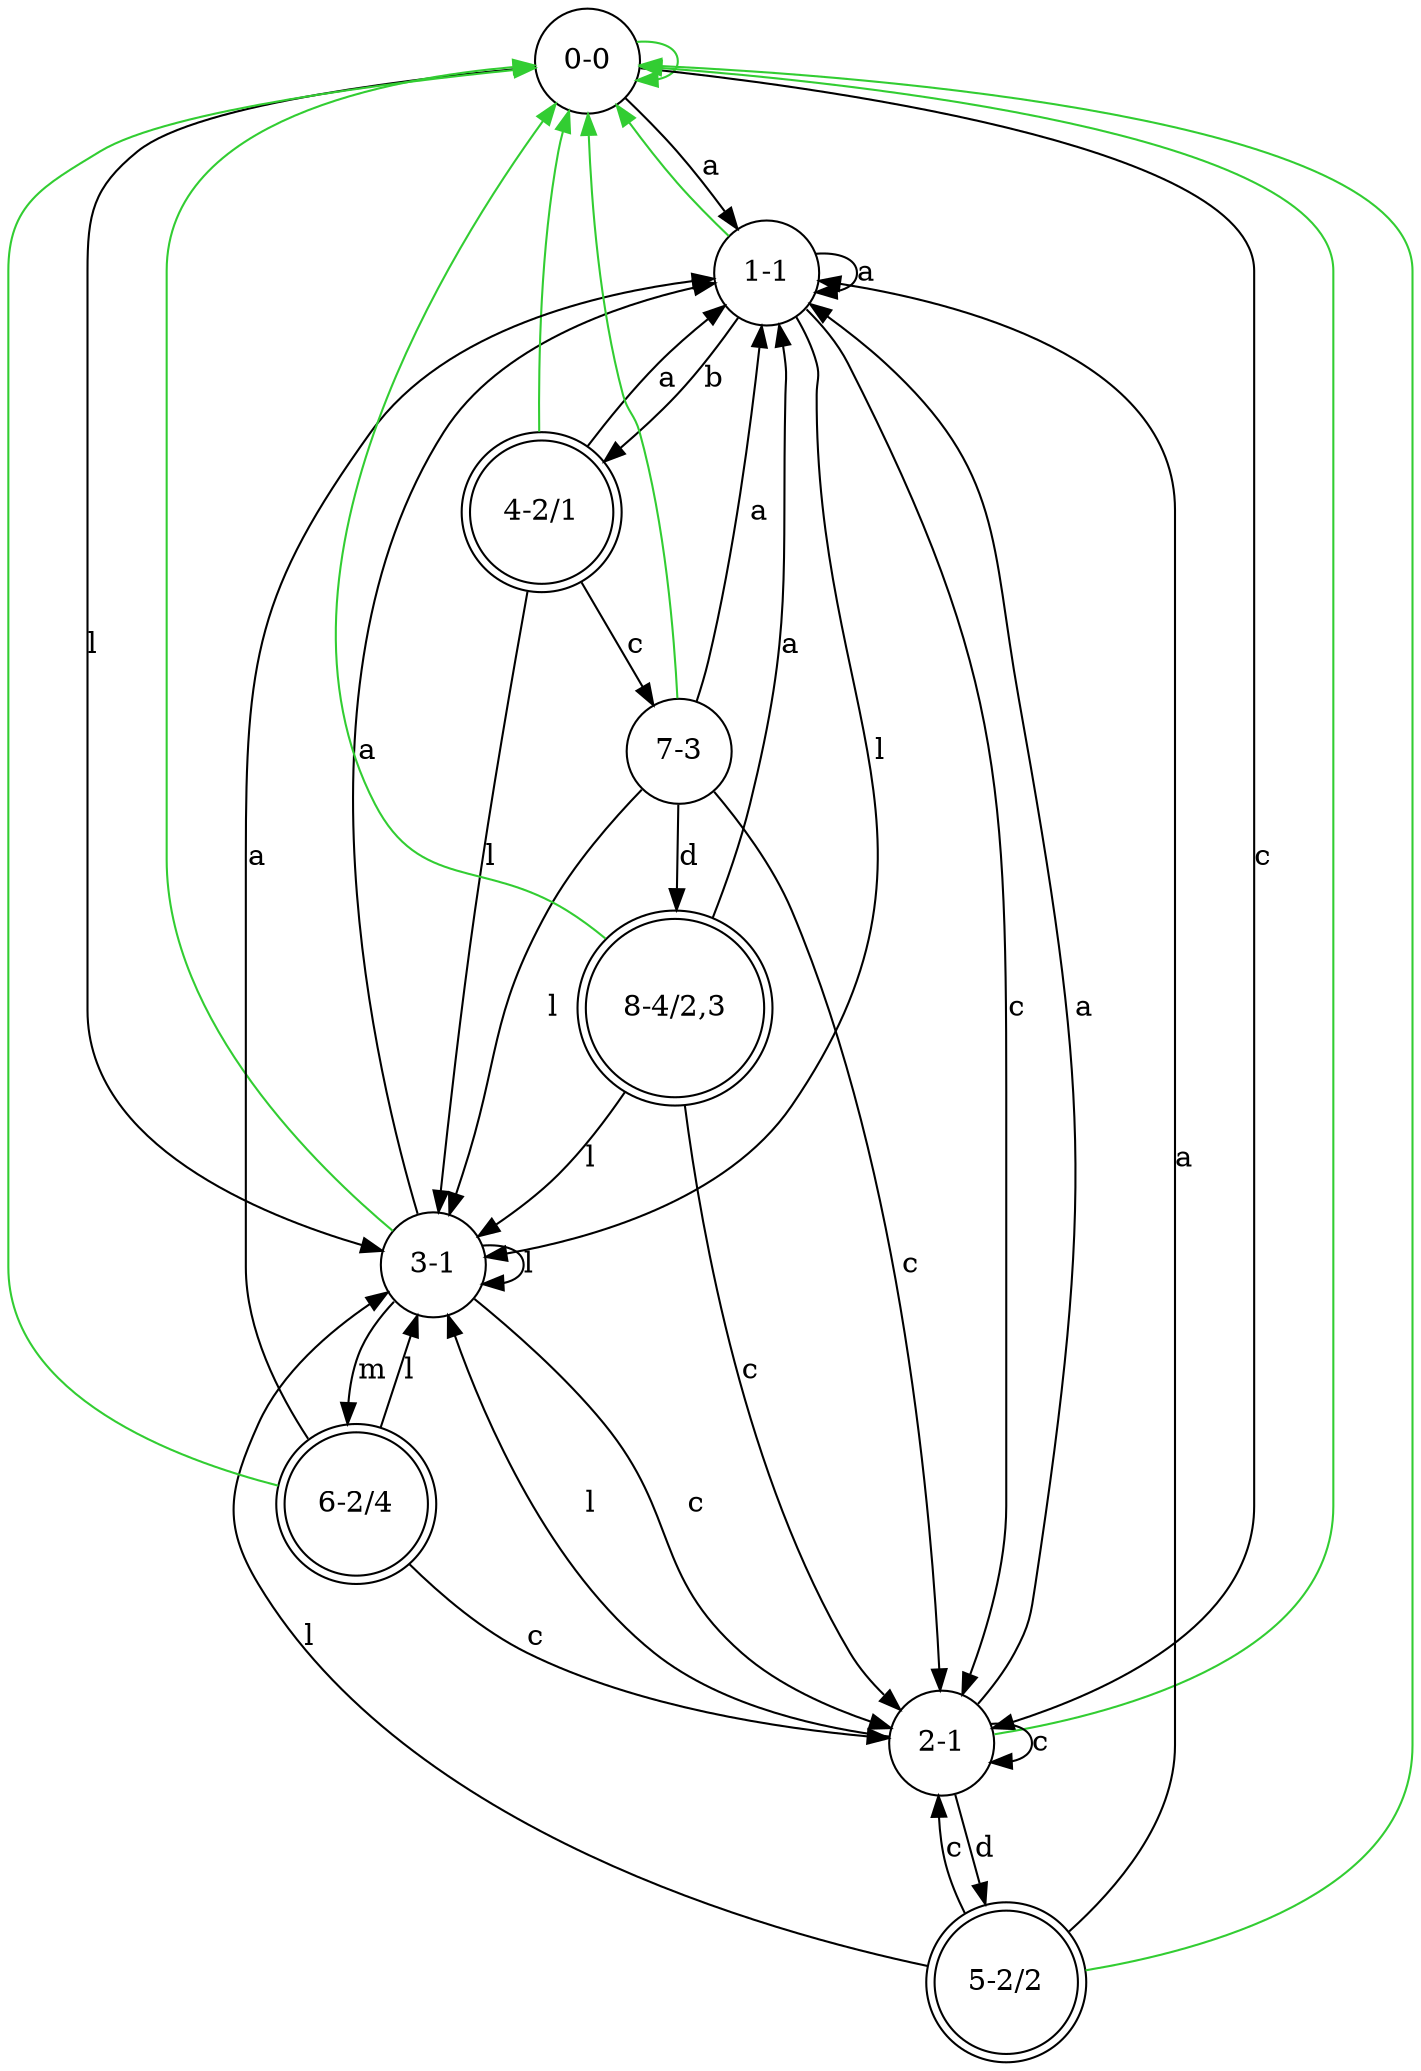 digraph "DFA" {
 0 [shape=circle,label="0-0"];
 1 [shape=circle,label="1-1"];
 2 [shape=circle,label="2-1"];
 3 [shape=circle,label="3-1"];
 4 [shape=doublecircle,label="4-2/1"];
 5 [shape=doublecircle,label="5-2/2"];
 6 [shape=doublecircle,label="6-2/4"];
 7 [shape=circle,label="7-3"];
 8 [shape=doublecircle,label="8-4/2,3"];
0 -> 1 [label="a"];
0 -> 2 [label="c"];
0 -> 3 [label="l"];
0 -> 0 [color="limegreen"];
1 -> 1 [label="a"];
1 -> 4 [label="b"];
1 -> 2 [label="c"];
1 -> 3 [label="l"];
1 -> 0 [color="limegreen"];
2 -> 1 [label="a"];
2 -> 2 [label="c"];
2 -> 5 [label="d"];
2 -> 3 [label="l"];
2 -> 0 [color="limegreen"];
3 -> 1 [label="a"];
3 -> 2 [label="c"];
3 -> 3 [label="l"];
3 -> 6 [label="m"];
3 -> 0 [color="limegreen"];
4 -> 1 [label="a"];
4 -> 7 [label="c"];
4 -> 3 [label="l"];
4 -> 0 [color="limegreen"];
5 -> 1 [label="a"];
5 -> 2 [label="c"];
5 -> 3 [label="l"];
5 -> 0 [color="limegreen"];
6 -> 1 [label="a"];
6 -> 2 [label="c"];
6 -> 3 [label="l"];
6 -> 0 [color="limegreen"];
7 -> 1 [label="a"];
7 -> 2 [label="c"];
7 -> 8 [label="d"];
7 -> 3 [label="l"];
7 -> 0 [color="limegreen"];
8 -> 1 [label="a"];
8 -> 2 [label="c"];
8 -> 3 [label="l"];
8 -> 0 [color="limegreen"];
}